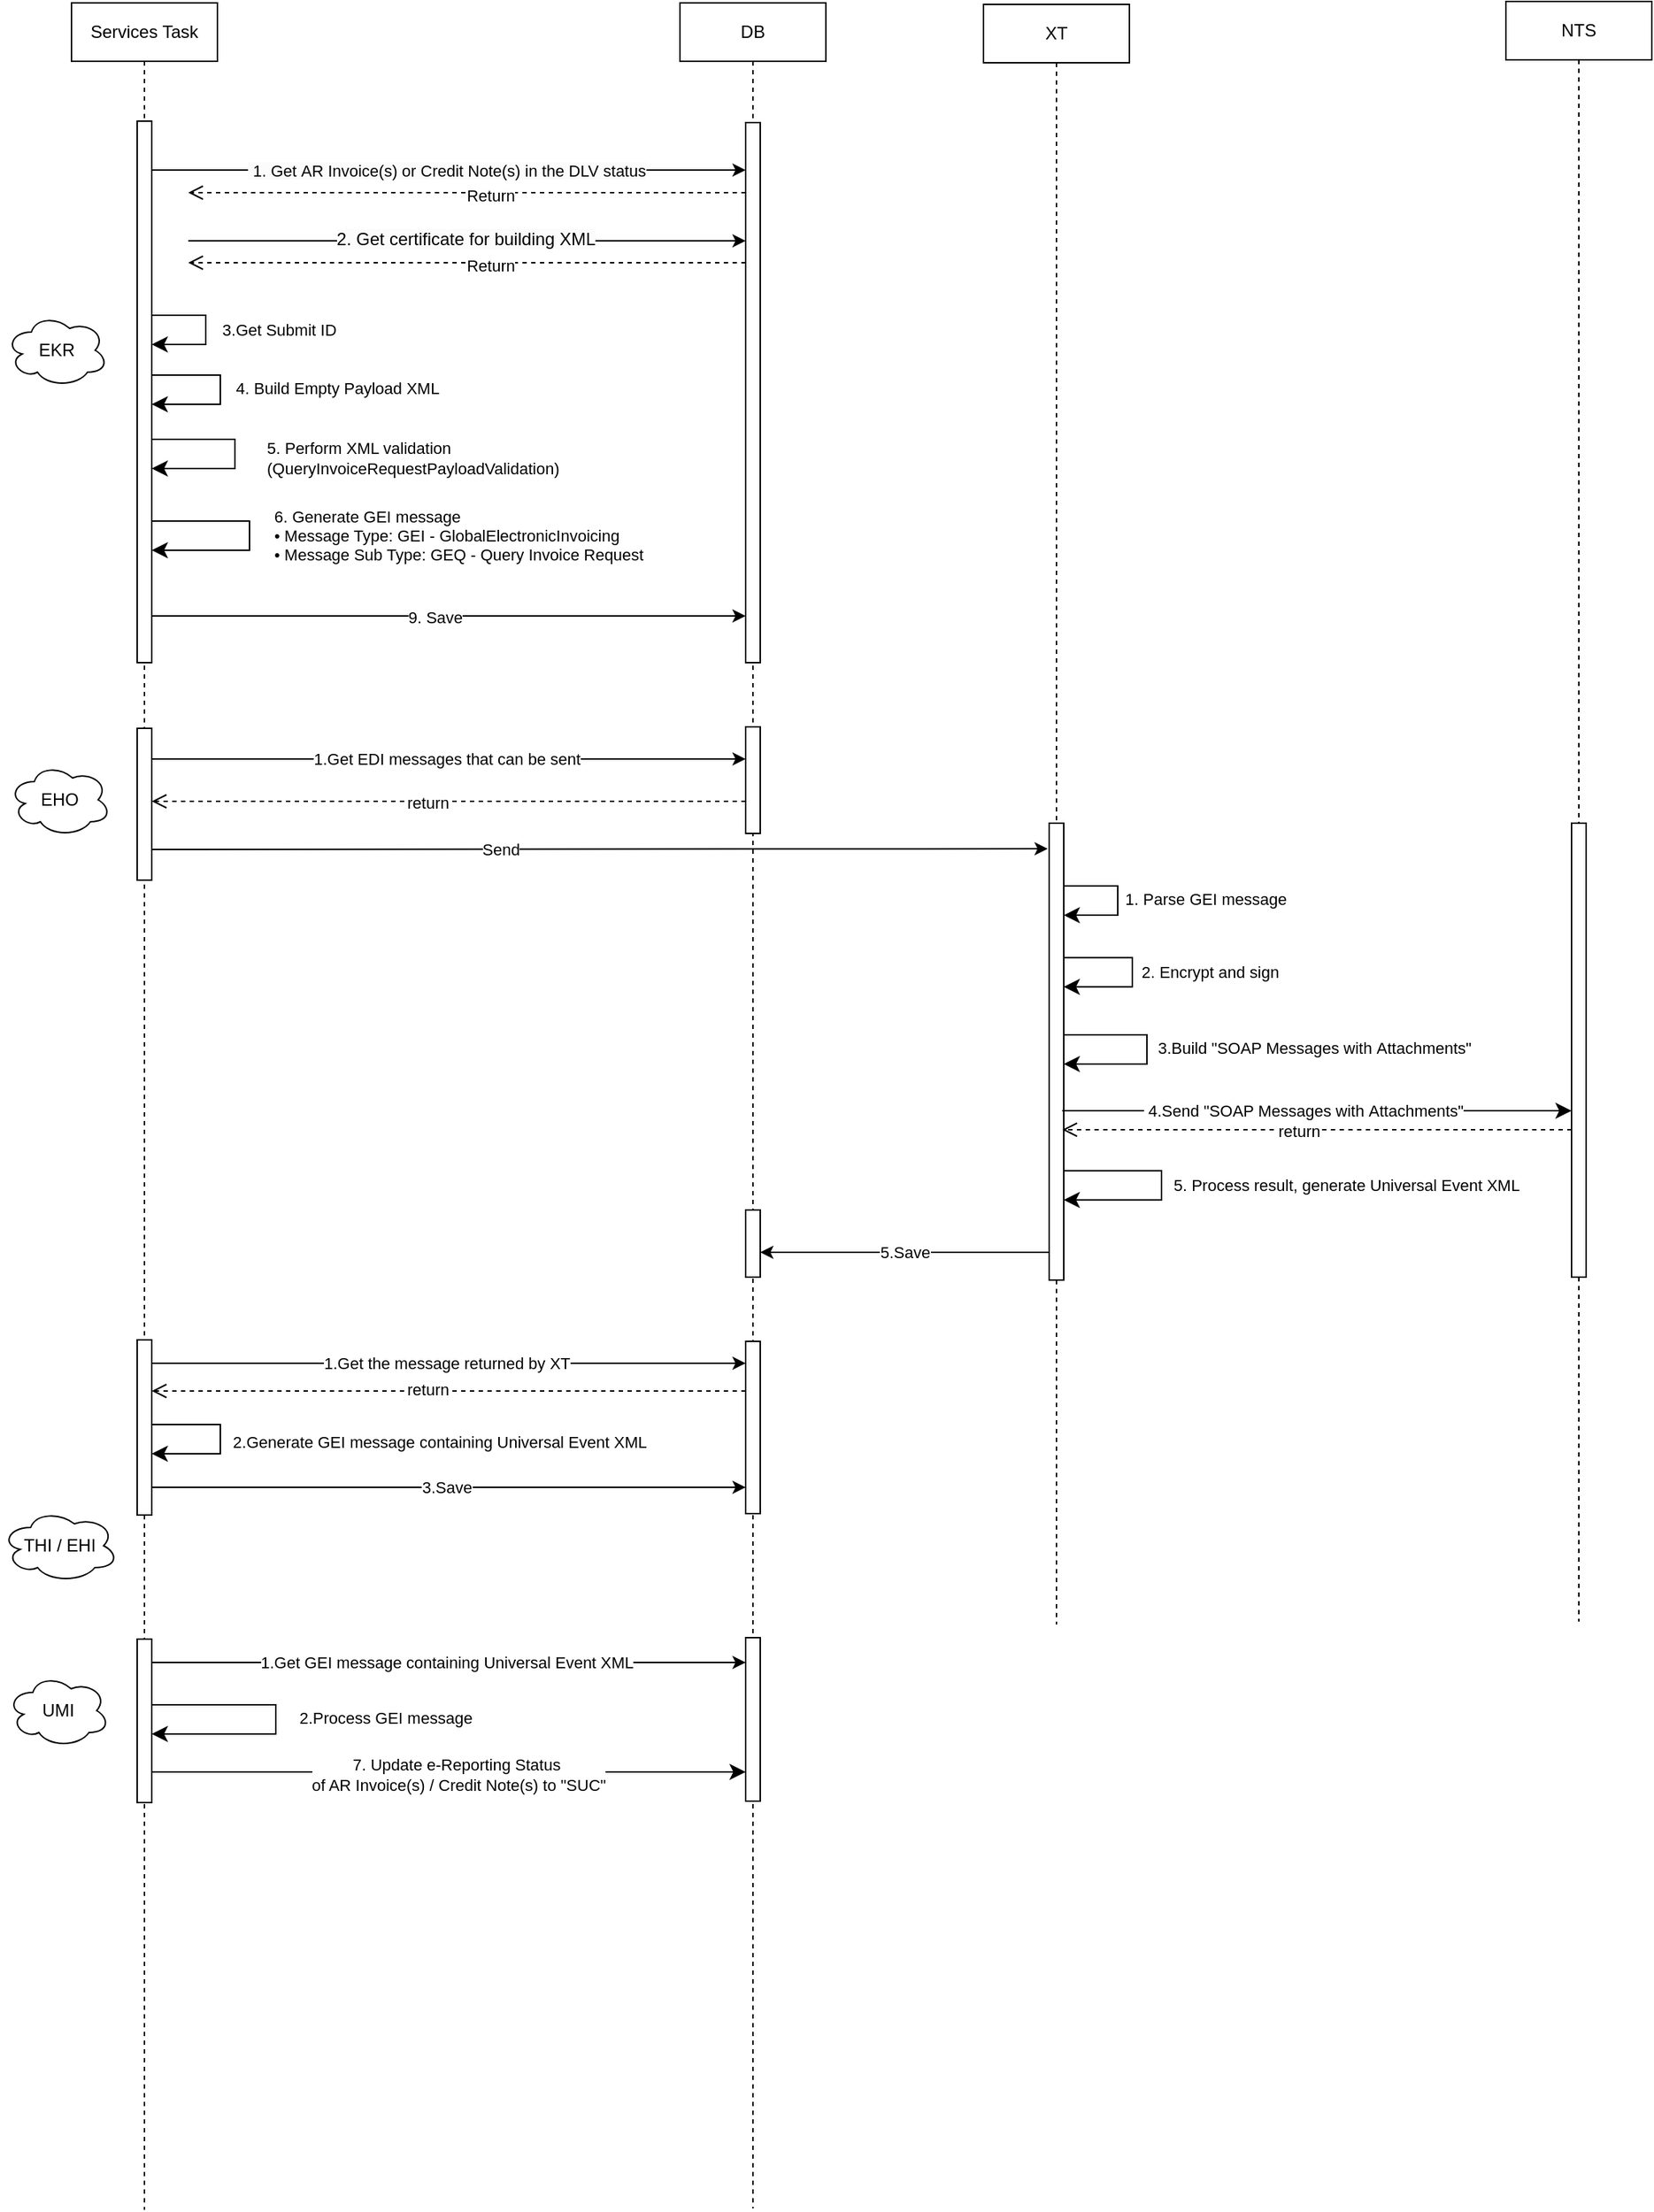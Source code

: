 <mxfile version="21.4.0" type="github">
  <diagram name="第 1 页" id="0VNEV3cZI9pgAgIrMwue">
    <mxGraphModel dx="1235" dy="636" grid="1" gridSize="10" guides="1" tooltips="1" connect="1" arrows="1" fold="1" page="1" pageScale="1" pageWidth="850" pageHeight="1100" math="0" shadow="0">
      <root>
        <mxCell id="0" />
        <mxCell id="1" parent="0" />
        <mxCell id="JGwdCnwKKmSO_XFoEcUz-68" value="" style="edgeStyle=elbowEdgeStyle;rounded=0;orthogonalLoop=1;jettySize=auto;html=1;elbow=vertical;curved=0;" edge="1" parent="1">
          <mxGeometry relative="1" as="geometry">
            <mxPoint x="117.5" y="588" as="sourcePoint" />
            <mxPoint x="738" y="587.154" as="targetPoint" />
          </mxGeometry>
        </mxCell>
        <mxCell id="JGwdCnwKKmSO_XFoEcUz-69" value="Send" style="edgeLabel;html=1;align=center;verticalAlign=middle;resizable=0;points=[];" vertex="1" connectable="0" parent="JGwdCnwKKmSO_XFoEcUz-68">
          <mxGeometry x="-0.208" relative="1" as="geometry">
            <mxPoint as="offset" />
          </mxGeometry>
        </mxCell>
        <mxCell id="JGwdCnwKKmSO_XFoEcUz-70" value="Services Task" style="shape=umlLifeline;perimeter=lifelinePerimeter;whiteSpace=wrap;html=1;container=0;dropTarget=0;collapsible=0;recursiveResize=0;outlineConnect=0;portConstraint=eastwest;newEdgeStyle={&quot;edgeStyle&quot;:&quot;elbowEdgeStyle&quot;,&quot;elbow&quot;:&quot;vertical&quot;,&quot;curved&quot;:0,&quot;rounded&quot;:0};" vertex="1" parent="1">
          <mxGeometry x="69" y="8" width="100" height="1512" as="geometry" />
        </mxCell>
        <mxCell id="JGwdCnwKKmSO_XFoEcUz-71" value="" style="html=1;points=[];perimeter=orthogonalPerimeter;outlineConnect=0;targetShapes=umlLifeline;portConstraint=eastwest;newEdgeStyle={&quot;edgeStyle&quot;:&quot;elbowEdgeStyle&quot;,&quot;elbow&quot;:&quot;vertical&quot;,&quot;curved&quot;:0,&quot;rounded&quot;:0};" vertex="1" parent="JGwdCnwKKmSO_XFoEcUz-70">
          <mxGeometry x="45" y="81" width="10" height="371" as="geometry" />
        </mxCell>
        <mxCell id="JGwdCnwKKmSO_XFoEcUz-72" value="" style="html=1;points=[];perimeter=orthogonalPerimeter;outlineConnect=0;targetShapes=umlLifeline;portConstraint=eastwest;newEdgeStyle={&quot;edgeStyle&quot;:&quot;elbowEdgeStyle&quot;,&quot;elbow&quot;:&quot;vertical&quot;,&quot;curved&quot;:0,&quot;rounded&quot;:0};" vertex="1" parent="JGwdCnwKKmSO_XFoEcUz-70">
          <mxGeometry x="45" y="497" width="10" height="104" as="geometry" />
        </mxCell>
        <mxCell id="JGwdCnwKKmSO_XFoEcUz-73" value="" style="html=1;points=[];perimeter=orthogonalPerimeter;outlineConnect=0;targetShapes=umlLifeline;portConstraint=eastwest;newEdgeStyle={&quot;edgeStyle&quot;:&quot;elbowEdgeStyle&quot;,&quot;elbow&quot;:&quot;vertical&quot;,&quot;curved&quot;:0,&quot;rounded&quot;:0};" vertex="1" parent="JGwdCnwKKmSO_XFoEcUz-70">
          <mxGeometry x="45" y="916" width="10" height="120" as="geometry" />
        </mxCell>
        <mxCell id="JGwdCnwKKmSO_XFoEcUz-74" value="" style="html=1;points=[];perimeter=orthogonalPerimeter;outlineConnect=0;targetShapes=umlLifeline;portConstraint=eastwest;newEdgeStyle={&quot;edgeStyle&quot;:&quot;elbowEdgeStyle&quot;,&quot;elbow&quot;:&quot;vertical&quot;,&quot;curved&quot;:0,&quot;rounded&quot;:0};" vertex="1" parent="JGwdCnwKKmSO_XFoEcUz-70">
          <mxGeometry x="45" y="1121" width="10" height="112" as="geometry" />
        </mxCell>
        <mxCell id="JGwdCnwKKmSO_XFoEcUz-75" value="4. Build Empty Payload XML" style="edgeStyle=segmentEdgeStyle;endArrow=classic;html=1;curved=0;rounded=0;endSize=8;startSize=8;" edge="1" parent="JGwdCnwKKmSO_XFoEcUz-70">
          <mxGeometry x="-0.019" y="80" width="50" height="50" relative="1" as="geometry">
            <mxPoint x="55" y="255" as="sourcePoint" />
            <mxPoint x="55" y="275" as="targetPoint" />
            <Array as="points">
              <mxPoint x="102" y="255" />
              <mxPoint x="102" y="275" />
            </Array>
            <mxPoint as="offset" />
          </mxGeometry>
        </mxCell>
        <mxCell id="JGwdCnwKKmSO_XFoEcUz-76" value="&lt;span style=&quot;color: rgb(0, 0, 0); font-family: Helvetica; font-size: 11px; font-style: normal; font-variant-ligatures: normal; font-variant-caps: normal; font-weight: 400; letter-spacing: normal; orphans: 2; text-align: center; text-indent: 0px; text-transform: none; widows: 2; word-spacing: 0px; -webkit-text-stroke-width: 0px; background-color: rgb(255, 255, 255); text-decoration-thickness: initial; text-decoration-style: initial; text-decoration-color: initial; float: none; display: inline !important;&quot;&gt;3.&lt;/span&gt;Get Submit ID" style="edgeStyle=segmentEdgeStyle;endArrow=classic;html=1;curved=0;rounded=0;endSize=8;startSize=8;" edge="1" parent="JGwdCnwKKmSO_XFoEcUz-70">
          <mxGeometry y="50" width="50" height="50" relative="1" as="geometry">
            <mxPoint x="55" y="214" as="sourcePoint" />
            <mxPoint x="55" y="234" as="targetPoint" />
            <Array as="points">
              <mxPoint x="92" y="214" />
              <mxPoint x="92" y="234" />
            </Array>
            <mxPoint as="offset" />
          </mxGeometry>
        </mxCell>
        <mxCell id="JGwdCnwKKmSO_XFoEcUz-77" value="5. Perform XML validation&lt;br&gt;(QueryInvoiceRequestPayloadValidation)" style="edgeStyle=segmentEdgeStyle;endArrow=classic;html=1;curved=0;rounded=0;endSize=8;startSize=8;align=left;" edge="1" parent="JGwdCnwKKmSO_XFoEcUz-70">
          <mxGeometry x="0.038" y="20" width="50" height="50" relative="1" as="geometry">
            <mxPoint x="55" y="299" as="sourcePoint" />
            <mxPoint x="55" y="319" as="targetPoint" />
            <Array as="points">
              <mxPoint x="112" y="299" />
              <mxPoint x="112" y="319" />
            </Array>
            <mxPoint as="offset" />
          </mxGeometry>
        </mxCell>
        <mxCell id="JGwdCnwKKmSO_XFoEcUz-78" value="2.Process GEI message" style="edgeStyle=segmentEdgeStyle;endArrow=classic;html=1;curved=0;rounded=0;endSize=8;startSize=8;exitX=1;exitY=0.163;exitDx=0;exitDy=0;exitPerimeter=0;" edge="1" parent="JGwdCnwKKmSO_XFoEcUz-70">
          <mxGeometry x="0.037" y="75" width="50" height="50" relative="1" as="geometry">
            <mxPoint x="55" y="1173.3" as="sourcePoint" />
            <mxPoint x="55" y="1186.0" as="targetPoint" />
            <Array as="points">
              <mxPoint x="140" y="1166" />
              <mxPoint x="140" y="1186" />
            </Array>
            <mxPoint y="-1" as="offset" />
          </mxGeometry>
        </mxCell>
        <mxCell id="JGwdCnwKKmSO_XFoEcUz-79" value="2.Generate GEI message containing&amp;nbsp;Universal Event XML" style="edgeStyle=segmentEdgeStyle;endArrow=classic;html=1;curved=0;rounded=0;endSize=8;startSize=8;" edge="1" parent="JGwdCnwKKmSO_XFoEcUz-70">
          <mxGeometry x="0.035" y="150" width="50" height="50" relative="1" as="geometry">
            <mxPoint x="55" y="974.0" as="sourcePoint" />
            <mxPoint x="55" y="994.0" as="targetPoint" />
            <Array as="points">
              <mxPoint x="102" y="974" />
              <mxPoint x="102" y="994" />
            </Array>
            <mxPoint as="offset" />
          </mxGeometry>
        </mxCell>
        <mxCell id="JGwdCnwKKmSO_XFoEcUz-81" value="6.&amp;nbsp;Generate GEI message&lt;div style=&quot;border-color: var(--border-color);&quot;&gt;• Message Type: GEI - GlobalElectronicInvoicing&lt;/div&gt;&lt;div style=&quot;border-color: var(--border-color);&quot;&gt;• Message Sub Type: GEQ - Query Invoice Request&lt;/div&gt;" style="edgeStyle=segmentEdgeStyle;endArrow=classic;html=1;curved=0;rounded=0;endSize=8;startSize=8;align=left;" edge="1" parent="JGwdCnwKKmSO_XFoEcUz-70">
          <mxGeometry x="-0.001" y="15" width="50" height="50" relative="1" as="geometry">
            <mxPoint x="55" y="355" as="sourcePoint" />
            <mxPoint x="55" y="375" as="targetPoint" />
            <Array as="points">
              <mxPoint x="122" y="355" />
              <mxPoint x="122" y="375" />
            </Array>
            <mxPoint as="offset" />
          </mxGeometry>
        </mxCell>
        <mxCell id="JGwdCnwKKmSO_XFoEcUz-86" value="DB" style="shape=umlLifeline;perimeter=lifelinePerimeter;whiteSpace=wrap;html=1;container=0;dropTarget=0;collapsible=0;recursiveResize=0;outlineConnect=0;portConstraint=eastwest;newEdgeStyle={&quot;edgeStyle&quot;:&quot;elbowEdgeStyle&quot;,&quot;elbow&quot;:&quot;vertical&quot;,&quot;curved&quot;:0,&quot;rounded&quot;:0};" vertex="1" parent="1">
          <mxGeometry x="486" y="8" width="100" height="1511" as="geometry" />
        </mxCell>
        <mxCell id="JGwdCnwKKmSO_XFoEcUz-88" value="" style="html=1;points=[];perimeter=orthogonalPerimeter;outlineConnect=0;targetShapes=umlLifeline;portConstraint=eastwest;newEdgeStyle={&quot;edgeStyle&quot;:&quot;elbowEdgeStyle&quot;,&quot;elbow&quot;:&quot;vertical&quot;,&quot;curved&quot;:0,&quot;rounded&quot;:0};" vertex="1" parent="JGwdCnwKKmSO_XFoEcUz-86">
          <mxGeometry x="45" y="496" width="10" height="73" as="geometry" />
        </mxCell>
        <mxCell id="JGwdCnwKKmSO_XFoEcUz-89" value="" style="html=1;points=[];perimeter=orthogonalPerimeter;outlineConnect=0;targetShapes=umlLifeline;portConstraint=eastwest;newEdgeStyle={&quot;edgeStyle&quot;:&quot;elbowEdgeStyle&quot;,&quot;elbow&quot;:&quot;vertical&quot;,&quot;curved&quot;:0,&quot;rounded&quot;:0};" vertex="1" parent="JGwdCnwKKmSO_XFoEcUz-86">
          <mxGeometry x="45" y="917" width="10" height="118" as="geometry" />
        </mxCell>
        <mxCell id="JGwdCnwKKmSO_XFoEcUz-90" value="" style="html=1;points=[];perimeter=orthogonalPerimeter;outlineConnect=0;targetShapes=umlLifeline;portConstraint=eastwest;newEdgeStyle={&quot;edgeStyle&quot;:&quot;elbowEdgeStyle&quot;,&quot;elbow&quot;:&quot;vertical&quot;,&quot;curved&quot;:0,&quot;rounded&quot;:0};" vertex="1" parent="JGwdCnwKKmSO_XFoEcUz-86">
          <mxGeometry x="45" y="1120" width="10" height="112" as="geometry" />
        </mxCell>
        <mxCell id="JGwdCnwKKmSO_XFoEcUz-91" value="" style="html=1;points=[];perimeter=orthogonalPerimeter;outlineConnect=0;targetShapes=umlLifeline;portConstraint=eastwest;newEdgeStyle={&quot;edgeStyle&quot;:&quot;elbowEdgeStyle&quot;,&quot;elbow&quot;:&quot;vertical&quot;,&quot;curved&quot;:0,&quot;rounded&quot;:0};" vertex="1" parent="JGwdCnwKKmSO_XFoEcUz-86">
          <mxGeometry x="45" y="827" width="10" height="46" as="geometry" />
        </mxCell>
        <mxCell id="JGwdCnwKKmSO_XFoEcUz-92" value="" style="html=1;points=[];perimeter=orthogonalPerimeter;outlineConnect=0;targetShapes=umlLifeline;portConstraint=eastwest;newEdgeStyle={&quot;edgeStyle&quot;:&quot;elbowEdgeStyle&quot;,&quot;elbow&quot;:&quot;vertical&quot;,&quot;curved&quot;:0,&quot;rounded&quot;:0};" vertex="1" parent="JGwdCnwKKmSO_XFoEcUz-86">
          <mxGeometry x="45" y="82" width="10" height="370" as="geometry" />
        </mxCell>
        <mxCell id="JGwdCnwKKmSO_XFoEcUz-93" value="NTS" style="shape=umlLifeline;perimeter=lifelinePerimeter;whiteSpace=wrap;html=1;container=0;dropTarget=0;collapsible=0;recursiveResize=0;outlineConnect=0;portConstraint=eastwest;newEdgeStyle={&quot;edgeStyle&quot;:&quot;elbowEdgeStyle&quot;,&quot;elbow&quot;:&quot;vertical&quot;,&quot;curved&quot;:0,&quot;rounded&quot;:0};" vertex="1" parent="1">
          <mxGeometry x="1052" y="7" width="100" height="1110" as="geometry" />
        </mxCell>
        <mxCell id="JGwdCnwKKmSO_XFoEcUz-94" value="" style="html=1;points=[];perimeter=orthogonalPerimeter;outlineConnect=0;targetShapes=umlLifeline;portConstraint=eastwest;newEdgeStyle={&quot;edgeStyle&quot;:&quot;elbowEdgeStyle&quot;,&quot;elbow&quot;:&quot;vertical&quot;,&quot;curved&quot;:0,&quot;rounded&quot;:0};" vertex="1" parent="JGwdCnwKKmSO_XFoEcUz-93">
          <mxGeometry x="45" y="563" width="10" height="311" as="geometry" />
        </mxCell>
        <mxCell id="JGwdCnwKKmSO_XFoEcUz-95" value="XT" style="shape=umlLifeline;perimeter=lifelinePerimeter;whiteSpace=wrap;html=1;container=0;dropTarget=0;collapsible=0;recursiveResize=0;outlineConnect=0;portConstraint=eastwest;newEdgeStyle={&quot;edgeStyle&quot;:&quot;elbowEdgeStyle&quot;,&quot;elbow&quot;:&quot;vertical&quot;,&quot;curved&quot;:0,&quot;rounded&quot;:0};" vertex="1" parent="1">
          <mxGeometry x="694" y="9" width="100" height="1110" as="geometry" />
        </mxCell>
        <mxCell id="JGwdCnwKKmSO_XFoEcUz-96" value="" style="html=1;points=[];perimeter=orthogonalPerimeter;outlineConnect=0;targetShapes=umlLifeline;portConstraint=eastwest;newEdgeStyle={&quot;edgeStyle&quot;:&quot;elbowEdgeStyle&quot;,&quot;elbow&quot;:&quot;vertical&quot;,&quot;curved&quot;:0,&quot;rounded&quot;:0};" vertex="1" parent="JGwdCnwKKmSO_XFoEcUz-95">
          <mxGeometry x="45" y="561" width="10" height="313" as="geometry" />
        </mxCell>
        <mxCell id="JGwdCnwKKmSO_XFoEcUz-97" value="2. Encrypt and sign" style="edgeStyle=segmentEdgeStyle;endArrow=classic;html=1;curved=0;rounded=0;endSize=8;startSize=8;" edge="1" parent="JGwdCnwKKmSO_XFoEcUz-95">
          <mxGeometry y="53" width="50" height="50" relative="1" as="geometry">
            <mxPoint x="55" y="653.077" as="sourcePoint" />
            <mxPoint x="55" y="673.077" as="targetPoint" />
            <Array as="points">
              <mxPoint x="102" y="653" />
              <mxPoint x="102" y="673" />
            </Array>
            <mxPoint as="offset" />
          </mxGeometry>
        </mxCell>
        <mxCell id="JGwdCnwKKmSO_XFoEcUz-98" value="&amp;nbsp;3.Build &quot;SOAP Messages with&amp;nbsp;Attachments&quot;" style="edgeStyle=segmentEdgeStyle;endArrow=classic;html=1;curved=0;rounded=0;endSize=8;startSize=8;" edge="1" parent="JGwdCnwKKmSO_XFoEcUz-95">
          <mxGeometry x="-0.023" y="113" width="50" height="50" relative="1" as="geometry">
            <mxPoint x="55" y="706" as="sourcePoint" />
            <mxPoint x="55" y="726" as="targetPoint" />
            <Array as="points">
              <mxPoint x="112" y="706" />
              <mxPoint x="112" y="726" />
            </Array>
            <mxPoint as="offset" />
          </mxGeometry>
        </mxCell>
        <mxCell id="JGwdCnwKKmSO_XFoEcUz-99" value="5. Process result, generate&amp;nbsp;Universal Event XML&amp;nbsp;" style="edgeStyle=segmentEdgeStyle;endArrow=classic;html=1;curved=0;rounded=0;endSize=8;startSize=8;" edge="1" parent="JGwdCnwKKmSO_XFoEcUz-95">
          <mxGeometry x="-0.001" y="128" width="50" height="50" relative="1" as="geometry">
            <mxPoint x="55" y="799.077" as="sourcePoint" />
            <mxPoint x="55" y="819.077" as="targetPoint" />
            <Array as="points">
              <mxPoint x="122" y="799" />
              <mxPoint x="122" y="819" />
            </Array>
            <mxPoint as="offset" />
          </mxGeometry>
        </mxCell>
        <mxCell id="JGwdCnwKKmSO_XFoEcUz-100" value="1. Parse GEI message" style="edgeStyle=segmentEdgeStyle;endArrow=classic;html=1;curved=0;rounded=0;endSize=8;startSize=8;" edge="1" parent="JGwdCnwKKmSO_XFoEcUz-95">
          <mxGeometry x="-0.021" y="60" width="50" height="50" relative="1" as="geometry">
            <mxPoint x="55.0" y="604.03" as="sourcePoint" />
            <mxPoint x="55.0" y="624.03" as="targetPoint" />
            <Array as="points">
              <mxPoint x="92" y="604" />
              <mxPoint x="92" y="624" />
            </Array>
            <mxPoint as="offset" />
          </mxGeometry>
        </mxCell>
        <mxCell id="JGwdCnwKKmSO_XFoEcUz-105" value="EKR" style="ellipse;shape=cloud;whiteSpace=wrap;html=1;" vertex="1" parent="1">
          <mxGeometry x="24" y="221" width="70" height="50" as="geometry" />
        </mxCell>
        <mxCell id="JGwdCnwKKmSO_XFoEcUz-106" value="EHO" style="ellipse;shape=cloud;whiteSpace=wrap;html=1;" vertex="1" parent="1">
          <mxGeometry x="26" y="529" width="70" height="50" as="geometry" />
        </mxCell>
        <mxCell id="JGwdCnwKKmSO_XFoEcUz-107" value="THI / EHI" style="ellipse;shape=cloud;whiteSpace=wrap;html=1;" vertex="1" parent="1">
          <mxGeometry x="21" y="1040" width="80" height="50" as="geometry" />
        </mxCell>
        <mxCell id="JGwdCnwKKmSO_XFoEcUz-108" value="UMI" style="ellipse;shape=cloud;whiteSpace=wrap;html=1;" vertex="1" parent="1">
          <mxGeometry x="25" y="1153" width="70" height="50" as="geometry" />
        </mxCell>
        <mxCell id="JGwdCnwKKmSO_XFoEcUz-109" value="" style="edgeStyle=elbowEdgeStyle;rounded=0;orthogonalLoop=1;jettySize=auto;html=1;elbow=vertical;curved=0;" edge="1" parent="1">
          <mxGeometry x="0.121" y="10" relative="1" as="geometry">
            <mxPoint x="149" y="171" as="sourcePoint" />
            <mxPoint x="531" y="171" as="targetPoint" />
            <Array as="points">
              <mxPoint x="475" y="171" />
              <mxPoint x="185" y="191" />
              <mxPoint x="445" y="201" />
              <mxPoint x="305" y="221" />
              <mxPoint x="405" y="321" />
              <mxPoint x="445" y="341" />
              <mxPoint x="465" y="251" />
              <mxPoint x="445" y="271" />
              <mxPoint x="480" y="211" />
              <mxPoint x="440" y="201" />
              <mxPoint x="240" y="151" />
              <mxPoint x="270" y="141" />
            </Array>
            <mxPoint as="offset" />
          </mxGeometry>
        </mxCell>
        <mxCell id="JGwdCnwKKmSO_XFoEcUz-110" value="&lt;span style=&quot;color: rgb(0, 0, 0); font-family: Helvetica; font-size: 12px; font-style: normal; font-variant-ligatures: normal; font-variant-caps: normal; font-weight: 400; letter-spacing: normal; orphans: 2; text-align: center; text-indent: 0px; text-transform: none; widows: 2; word-spacing: 0px; -webkit-text-stroke-width: 0px; background-color: rgb(251, 251, 251); text-decoration-thickness: initial; text-decoration-style: initial; text-decoration-color: initial; float: none; display: inline !important;&quot;&gt;2. Get certificate&amp;nbsp;for building XML&lt;br&gt;&lt;/span&gt;" style="edgeLabel;html=1;align=center;verticalAlign=middle;resizable=0;points=[];" vertex="1" connectable="0" parent="JGwdCnwKKmSO_XFoEcUz-109">
          <mxGeometry x="-0.042" y="1" relative="1" as="geometry">
            <mxPoint x="7" as="offset" />
          </mxGeometry>
        </mxCell>
        <mxCell id="JGwdCnwKKmSO_XFoEcUz-111" value="" style="html=1;verticalAlign=bottom;endArrow=open;dashed=1;endSize=8;edgeStyle=elbowEdgeStyle;elbow=vertical;curved=0;rounded=0;" edge="1" parent="1">
          <mxGeometry x="0.015" y="4" relative="1" as="geometry">
            <mxPoint x="531" y="186" as="sourcePoint" />
            <mxPoint x="149" y="186" as="targetPoint" />
            <Array as="points">
              <mxPoint x="386" y="186" />
            </Array>
            <mxPoint as="offset" />
          </mxGeometry>
        </mxCell>
        <mxCell id="JGwdCnwKKmSO_XFoEcUz-112" value="Return" style="edgeLabel;html=1;align=center;verticalAlign=middle;resizable=0;points=[];" vertex="1" connectable="0" parent="JGwdCnwKKmSO_XFoEcUz-111">
          <mxGeometry x="-0.079" y="2" relative="1" as="geometry">
            <mxPoint x="1" as="offset" />
          </mxGeometry>
        </mxCell>
        <mxCell id="JGwdCnwKKmSO_XFoEcUz-113" value="" style="edgeStyle=elbowEdgeStyle;rounded=0;orthogonalLoop=1;jettySize=auto;html=1;elbow=vertical;curved=0;" edge="1" parent="1" source="JGwdCnwKKmSO_XFoEcUz-72" target="JGwdCnwKKmSO_XFoEcUz-88">
          <mxGeometry x="0.121" y="10" relative="1" as="geometry">
            <mxPoint x="149.0" y="526" as="sourcePoint" />
            <mxPoint x="499.0" y="526" as="targetPoint" />
            <Array as="points">
              <mxPoint x="465" y="526" />
            </Array>
            <mxPoint as="offset" />
          </mxGeometry>
        </mxCell>
        <mxCell id="JGwdCnwKKmSO_XFoEcUz-114" value="1.Get EDI messages that can be sent" style="edgeLabel;html=1;align=center;verticalAlign=middle;resizable=0;points=[];" vertex="1" connectable="0" parent="JGwdCnwKKmSO_XFoEcUz-113">
          <mxGeometry x="-0.042" y="1" relative="1" as="geometry">
            <mxPoint x="7" y="1" as="offset" />
          </mxGeometry>
        </mxCell>
        <mxCell id="JGwdCnwKKmSO_XFoEcUz-117" value="" style="html=1;verticalAlign=bottom;endArrow=open;dashed=1;endSize=8;edgeStyle=elbowEdgeStyle;elbow=vertical;curved=0;rounded=0;" edge="1" parent="1" source="JGwdCnwKKmSO_XFoEcUz-88" target="JGwdCnwKKmSO_XFoEcUz-72">
          <mxGeometry x="-0.108" y="-15" relative="1" as="geometry">
            <mxPoint x="510" y="555" as="sourcePoint" />
            <mxPoint x="155" y="555" as="targetPoint" />
            <mxPoint as="offset" />
            <Array as="points">
              <mxPoint x="416" y="555" />
              <mxPoint x="506" y="619" />
            </Array>
          </mxGeometry>
        </mxCell>
        <mxCell id="JGwdCnwKKmSO_XFoEcUz-118" value="return" style="edgeLabel;html=1;align=center;verticalAlign=middle;resizable=0;points=[];" vertex="1" connectable="0" parent="JGwdCnwKKmSO_XFoEcUz-117">
          <mxGeometry x="0.073" y="1" relative="1" as="geometry">
            <mxPoint as="offset" />
          </mxGeometry>
        </mxCell>
        <mxCell id="JGwdCnwKKmSO_XFoEcUz-119" value="" style="edgeStyle=elbowEdgeStyle;rounded=0;orthogonalLoop=1;jettySize=auto;html=1;elbow=vertical;curved=0;" edge="1" parent="1" source="JGwdCnwKKmSO_XFoEcUz-73" target="JGwdCnwKKmSO_XFoEcUz-89">
          <mxGeometry x="0.121" y="10" relative="1" as="geometry">
            <mxPoint x="155" y="940" as="sourcePoint" />
            <mxPoint x="501" y="940" as="targetPoint" />
            <Array as="points">
              <mxPoint x="335" y="940" />
            </Array>
            <mxPoint as="offset" />
          </mxGeometry>
        </mxCell>
        <mxCell id="JGwdCnwKKmSO_XFoEcUz-120" value="1.Get the message returned by XT" style="edgeLabel;html=1;align=center;verticalAlign=middle;resizable=0;points=[];" vertex="1" connectable="0" parent="JGwdCnwKKmSO_XFoEcUz-119">
          <mxGeometry x="-0.042" y="1" relative="1" as="geometry">
            <mxPoint x="7" y="1" as="offset" />
          </mxGeometry>
        </mxCell>
        <mxCell id="JGwdCnwKKmSO_XFoEcUz-121" value="" style="html=1;verticalAlign=bottom;endArrow=open;dashed=1;endSize=8;edgeStyle=elbowEdgeStyle;elbow=vertical;curved=0;rounded=0;" edge="1" parent="1">
          <mxGeometry x="-0.108" y="-15" relative="1" as="geometry">
            <mxPoint x="1097" y="780" as="sourcePoint" />
            <mxPoint x="748" y="780" as="targetPoint" />
            <mxPoint as="offset" />
            <Array as="points">
              <mxPoint x="925" y="780" />
            </Array>
          </mxGeometry>
        </mxCell>
        <mxCell id="JGwdCnwKKmSO_XFoEcUz-122" value="return" style="edgeLabel;html=1;align=center;verticalAlign=middle;resizable=0;points=[];" vertex="1" connectable="0" parent="JGwdCnwKKmSO_XFoEcUz-121">
          <mxGeometry x="0.073" y="1" relative="1" as="geometry">
            <mxPoint as="offset" />
          </mxGeometry>
        </mxCell>
        <mxCell id="JGwdCnwKKmSO_XFoEcUz-123" value="&amp;nbsp;4.Send &quot;SOAP Messages with&amp;nbsp;Attachments&quot;" style="edgeStyle=segmentEdgeStyle;endArrow=classic;html=1;curved=0;rounded=0;endSize=8;startSize=8;" edge="1" parent="1">
          <mxGeometry x="-0.057" width="50" height="50" relative="1" as="geometry">
            <mxPoint x="748" y="767.0" as="sourcePoint" />
            <mxPoint x="1097" y="767.0" as="targetPoint" />
            <Array as="points" />
            <mxPoint as="offset" />
          </mxGeometry>
        </mxCell>
        <mxCell id="JGwdCnwKKmSO_XFoEcUz-124" value="5.Save" style="edgeStyle=elbowEdgeStyle;rounded=0;orthogonalLoop=1;jettySize=auto;html=1;elbow=vertical;curved=0;" edge="1" parent="1" source="JGwdCnwKKmSO_XFoEcUz-96" target="JGwdCnwKKmSO_XFoEcUz-91">
          <mxGeometry relative="1" as="geometry">
            <mxPoint x="738" y="854" as="sourcePoint" />
            <mxPoint x="509" y="854.0" as="targetPoint" />
            <Array as="points">
              <mxPoint x="576" y="864" />
              <mxPoint x="645" y="919" />
            </Array>
          </mxGeometry>
        </mxCell>
        <mxCell id="JGwdCnwKKmSO_XFoEcUz-125" value="" style="html=1;verticalAlign=bottom;endArrow=open;dashed=1;endSize=8;edgeStyle=elbowEdgeStyle;elbow=vertical;curved=0;rounded=0;" edge="1" parent="1" source="JGwdCnwKKmSO_XFoEcUz-89" target="JGwdCnwKKmSO_XFoEcUz-73">
          <mxGeometry x="-0.108" y="-15" relative="1" as="geometry">
            <mxPoint x="501" y="959" as="sourcePoint" />
            <mxPoint x="155" y="959" as="targetPoint" />
            <mxPoint as="offset" />
            <Array as="points">
              <mxPoint x="445" y="959" />
              <mxPoint x="505" y="949" />
            </Array>
          </mxGeometry>
        </mxCell>
        <mxCell id="JGwdCnwKKmSO_XFoEcUz-126" value="return" style="edgeLabel;html=1;align=center;verticalAlign=middle;resizable=0;points=[];" vertex="1" connectable="0" parent="JGwdCnwKKmSO_XFoEcUz-125">
          <mxGeometry x="0.073" y="1" relative="1" as="geometry">
            <mxPoint y="-2" as="offset" />
          </mxGeometry>
        </mxCell>
        <mxCell id="JGwdCnwKKmSO_XFoEcUz-127" value="" style="edgeStyle=segmentEdgeStyle;endArrow=classic;html=1;curved=0;rounded=0;endSize=8;startSize=8;" edge="1" parent="1">
          <mxGeometry x="-0.078" y="-3" width="50" height="50" relative="1" as="geometry">
            <mxPoint x="124" y="1220" as="sourcePoint" />
            <mxPoint x="531" y="1220" as="targetPoint" />
            <Array as="points" />
            <mxPoint as="offset" />
          </mxGeometry>
        </mxCell>
        <mxCell id="JGwdCnwKKmSO_XFoEcUz-128" value="7. Update e-Reporting Status&amp;nbsp;&lt;br style=&quot;border-color: var(--border-color); text-align: left;&quot;&gt;&lt;span style=&quot;border-color: var(--border-color);&quot;&gt;of AR Invoice(s) / Credit Note(s)&amp;nbsp;&lt;/span&gt;&lt;span style=&quot;border-color: var(--border-color);&quot;&gt;to &quot;SUC&quot;&lt;/span&gt;" style="edgeLabel;html=1;align=center;verticalAlign=middle;resizable=0;points=[];" vertex="1" connectable="0" parent="JGwdCnwKKmSO_XFoEcUz-127">
          <mxGeometry x="-0.097" y="-4" relative="1" as="geometry">
            <mxPoint x="26" y="-2" as="offset" />
          </mxGeometry>
        </mxCell>
        <mxCell id="JGwdCnwKKmSO_XFoEcUz-129" value="" style="edgeStyle=elbowEdgeStyle;rounded=0;orthogonalLoop=1;jettySize=auto;html=1;elbow=vertical;curved=0;" edge="1" parent="1" source="JGwdCnwKKmSO_XFoEcUz-74" target="JGwdCnwKKmSO_XFoEcUz-90">
          <mxGeometry x="0.121" y="10" relative="1" as="geometry">
            <mxPoint x="164" y="1143.38" as="sourcePoint" />
            <mxPoint x="510" y="1143.38" as="targetPoint" />
            <Array as="points">
              <mxPoint x="416" y="1145" />
              <mxPoint x="354" y="1033.38" />
            </Array>
            <mxPoint as="offset" />
          </mxGeometry>
        </mxCell>
        <mxCell id="JGwdCnwKKmSO_XFoEcUz-130" value="1.Get GEI&amp;nbsp;message containing&amp;nbsp;Universal Event XML" style="edgeLabel;html=1;align=center;verticalAlign=middle;resizable=0;points=[];" vertex="1" connectable="0" parent="JGwdCnwKKmSO_XFoEcUz-129">
          <mxGeometry x="-0.042" y="1" relative="1" as="geometry">
            <mxPoint x="7" y="1" as="offset" />
          </mxGeometry>
        </mxCell>
        <mxCell id="JGwdCnwKKmSO_XFoEcUz-131" value="" style="edgeStyle=elbowEdgeStyle;rounded=0;orthogonalLoop=1;jettySize=auto;html=1;elbow=vertical;curved=0;" edge="1" parent="1" source="JGwdCnwKKmSO_XFoEcUz-73" target="JGwdCnwKKmSO_XFoEcUz-89">
          <mxGeometry x="0.121" y="10" relative="1" as="geometry">
            <mxPoint x="156" y="1024" as="sourcePoint" />
            <mxPoint x="510" y="1023" as="targetPoint" />
            <Array as="points">
              <mxPoint x="286" y="1025" />
              <mxPoint x="215" y="1075" />
              <mxPoint x="155" y="1075" />
            </Array>
            <mxPoint as="offset" />
          </mxGeometry>
        </mxCell>
        <mxCell id="JGwdCnwKKmSO_XFoEcUz-132" value="3.Save" style="edgeLabel;html=1;align=center;verticalAlign=middle;resizable=0;points=[];" vertex="1" connectable="0" parent="JGwdCnwKKmSO_XFoEcUz-131">
          <mxGeometry x="-0.042" y="1" relative="1" as="geometry">
            <mxPoint x="7" y="1" as="offset" />
          </mxGeometry>
        </mxCell>
        <mxCell id="JGwdCnwKKmSO_XFoEcUz-133" value="" style="edgeStyle=elbowEdgeStyle;rounded=0;orthogonalLoop=1;jettySize=auto;html=1;elbow=vertical;curved=0;" edge="1" parent="1" source="JGwdCnwKKmSO_XFoEcUz-71">
          <mxGeometry relative="1" as="geometry">
            <mxPoint x="149" y="428" as="sourcePoint" />
            <mxPoint x="531" y="428" as="targetPoint" />
            <Array as="points">
              <mxPoint x="443" y="428" />
              <mxPoint x="491" y="425" />
              <mxPoint x="382" y="486" />
              <mxPoint x="432" y="524" />
              <mxPoint x="392" y="504" />
              <mxPoint x="432" y="524" />
              <mxPoint x="452" y="434" />
              <mxPoint x="432" y="454" />
              <mxPoint x="467" y="394" />
              <mxPoint x="427" y="384" />
              <mxPoint x="227" y="334" />
              <mxPoint x="257" y="324" />
            </Array>
          </mxGeometry>
        </mxCell>
        <mxCell id="JGwdCnwKKmSO_XFoEcUz-134" value="9. Save" style="edgeLabel;html=1;align=center;verticalAlign=middle;resizable=0;points=[];" vertex="1" connectable="0" parent="JGwdCnwKKmSO_XFoEcUz-133">
          <mxGeometry x="-0.042" y="1" relative="1" as="geometry">
            <mxPoint x="-1" y="2" as="offset" />
          </mxGeometry>
        </mxCell>
        <mxCell id="JGwdCnwKKmSO_XFoEcUz-135" value="" style="edgeStyle=elbowEdgeStyle;rounded=0;orthogonalLoop=1;jettySize=auto;html=1;elbow=vertical;curved=0;" edge="1" parent="1" source="JGwdCnwKKmSO_XFoEcUz-71" target="JGwdCnwKKmSO_XFoEcUz-92">
          <mxGeometry x="0.121" y="10" relative="1" as="geometry">
            <mxPoint x="146" y="102.5" as="sourcePoint" />
            <mxPoint x="528" y="102.5" as="targetPoint" />
            <Array as="points">
              <mxPoint x="182" y="122.5" />
              <mxPoint x="442" y="132.5" />
              <mxPoint x="302" y="152.5" />
              <mxPoint x="402" y="252.5" />
              <mxPoint x="442" y="272.5" />
              <mxPoint x="462" y="182.5" />
              <mxPoint x="442" y="202.5" />
              <mxPoint x="477" y="142.5" />
              <mxPoint x="437" y="132.5" />
              <mxPoint x="237" y="82.5" />
              <mxPoint x="267" y="72.5" />
            </Array>
            <mxPoint as="offset" />
          </mxGeometry>
        </mxCell>
        <mxCell id="JGwdCnwKKmSO_XFoEcUz-136" value="&lt;span style=&quot;orphans: 2; text-align: center; text-indent: 0px; widows: 2; background-color: rgb(251, 251, 251); text-decoration-thickness: initial; text-decoration-style: initial; text-decoration-color: initial; float: none; display: inline !important;&quot;&gt;&amp;nbsp;1. Get&amp;nbsp;AR Invoice(s) or Credit Note(s) in the DLV status&lt;br&gt;&lt;/span&gt;" style="edgeLabel;html=1;align=center;verticalAlign=middle;resizable=0;points=[];" vertex="1" connectable="0" parent="JGwdCnwKKmSO_XFoEcUz-135">
          <mxGeometry x="-0.042" y="1" relative="1" as="geometry">
            <mxPoint x="7" y="1" as="offset" />
          </mxGeometry>
        </mxCell>
        <mxCell id="JGwdCnwKKmSO_XFoEcUz-137" value="" style="html=1;verticalAlign=bottom;endArrow=open;dashed=1;endSize=8;edgeStyle=elbowEdgeStyle;elbow=vertical;curved=0;rounded=0;" edge="1" parent="1">
          <mxGeometry x="0.015" y="4" relative="1" as="geometry">
            <mxPoint x="531" y="138" as="sourcePoint" />
            <mxPoint x="149" y="138" as="targetPoint" />
            <Array as="points">
              <mxPoint x="416" y="138" />
              <mxPoint x="396" y="196" />
            </Array>
            <mxPoint as="offset" />
          </mxGeometry>
        </mxCell>
        <mxCell id="JGwdCnwKKmSO_XFoEcUz-138" value="Return" style="edgeLabel;html=1;align=center;verticalAlign=middle;resizable=0;points=[];" vertex="1" connectable="0" parent="JGwdCnwKKmSO_XFoEcUz-137">
          <mxGeometry x="-0.079" y="2" relative="1" as="geometry">
            <mxPoint x="1" as="offset" />
          </mxGeometry>
        </mxCell>
      </root>
    </mxGraphModel>
  </diagram>
</mxfile>

